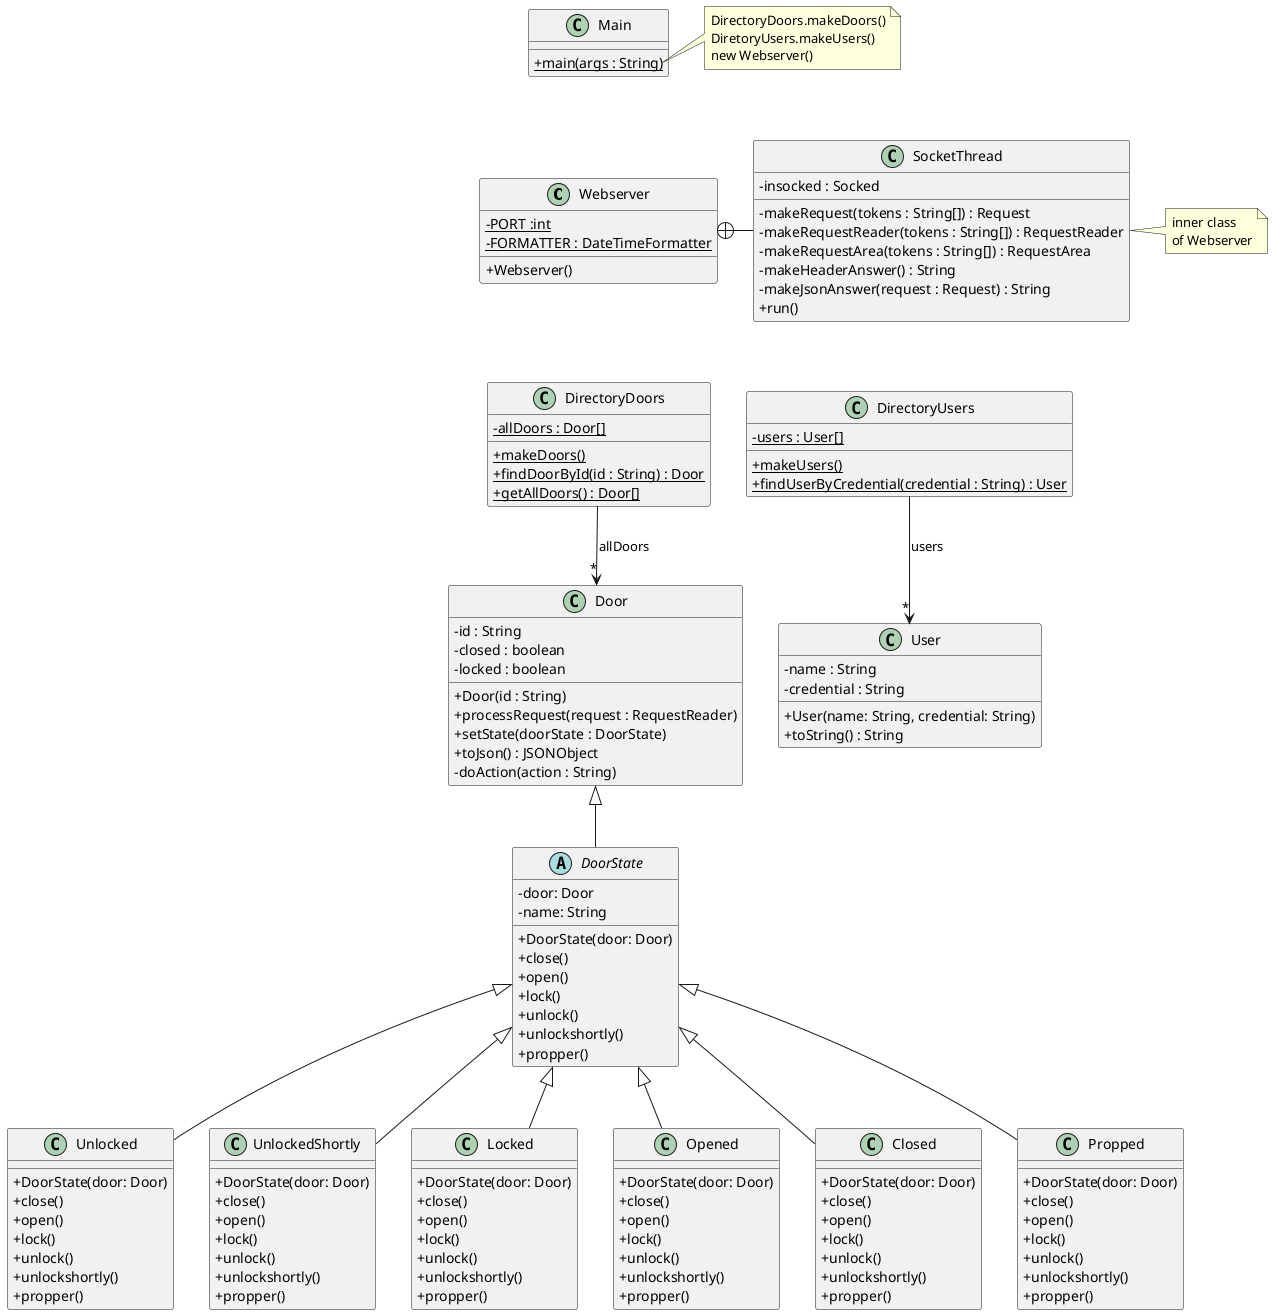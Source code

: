 @startuml
'https://plantuml.com/class-diagram
skinparam classAttributeIconSize 0

class Webserver {
- {static} PORT :int
- {static} FORMATTER : DateTimeFormatter
+ Webserver()
}

class SocketThread {
- insocked : Socked
- makeRequest(tokens : String[]) : Request
- makeRequestReader(tokens : String[]) : RequestReader
- makeRequestArea(tokens : String[]) : RequestArea
- makeHeaderAnswer() : String
- makeJsonAnswer(request : Request) : String
+ run()
}

Webserver +-right- SocketThread

note right of SocketThread
inner class
of Webserver
end note

class DirectoryDoors {
- {static} allDoors : Door[]
+ {static} makeDoors()
+ {static} findDoorById(id : String) : Door
+ {static} getAllDoors() : Door[]
}

DirectoryDoors --> "*" Door : "allDoors"

class DirectoryUsers {
- {static} users : User[]
+ {static} makeUsers()
+ {static} findUserByCredential(credential : String) : User
}

DirectoryUsers --> "*" User : "users"

class Door {
- id : String
- closed : boolean
- locked : boolean
+ Door(id : String)
+ processRequest(request : RequestReader)
+ setState(doorState : DoorState)
+ toJson() : JSONObject
'+ toString() : String
'+ isClosed() :boolean
'+ setClosed(b : boolean)
'+ getStateName() : String
- doAction(action : String)
}

abstract class DoorState extends Door {
- door: Door
- name: String
+ DoorState(door: Door)
+ close()
+ open()
+ lock()
+ unlock()
+ unlockshortly()
+ propper()
}

class Unlocked extends DoorState{
+ DoorState(door: Door)
+ close()
+ open()
+ lock()
+ unlock()
+ unlockshortly()
+ propper()
}
class UnlockedShortly extends DoorState{
+ DoorState(door: Door)
+ close()
+ open()
+ lock()
+ unlock()
+ unlockshortly()
+ propper()
}
class Locked extends DoorState{
+ DoorState(door: Door)
+ close()
+ open()
+ lock()
+ unlock()
+ unlockshortly()
+ propper()
}
class Opened extends DoorState{
+ DoorState(door: Door)
+ close()
+ open()
+ lock()
+ unlock()
+ unlockshortly()
+ propper()
}
class Closed extends DoorState{
+ DoorState(door: Door)
+ close()
+ open()
+ lock()
+ unlock()
+ unlockshortly()
+ propper()
}
class Propped extends DoorState{
+ DoorState(door: Door)
+ close()
+ open()
+ lock()
+ unlock()
+ unlockshortly()
+ propper()
}

class User {
- name : String
- credential : String
+ User(name: String, credential: String)
+ toString() : String
}


class Main {
+ {static} main(args : String)
}

note right of Main::main
DirectoryDoors.makeDoors()
DiretoryUsers.makeUsers()
new Webserver()
end note

Main -[hidden]down- Webserver
Webserver -[hidden]down- DirectoryDoors
DirectoryDoors -[hidden]right- DirectoryUsers
@enduml
